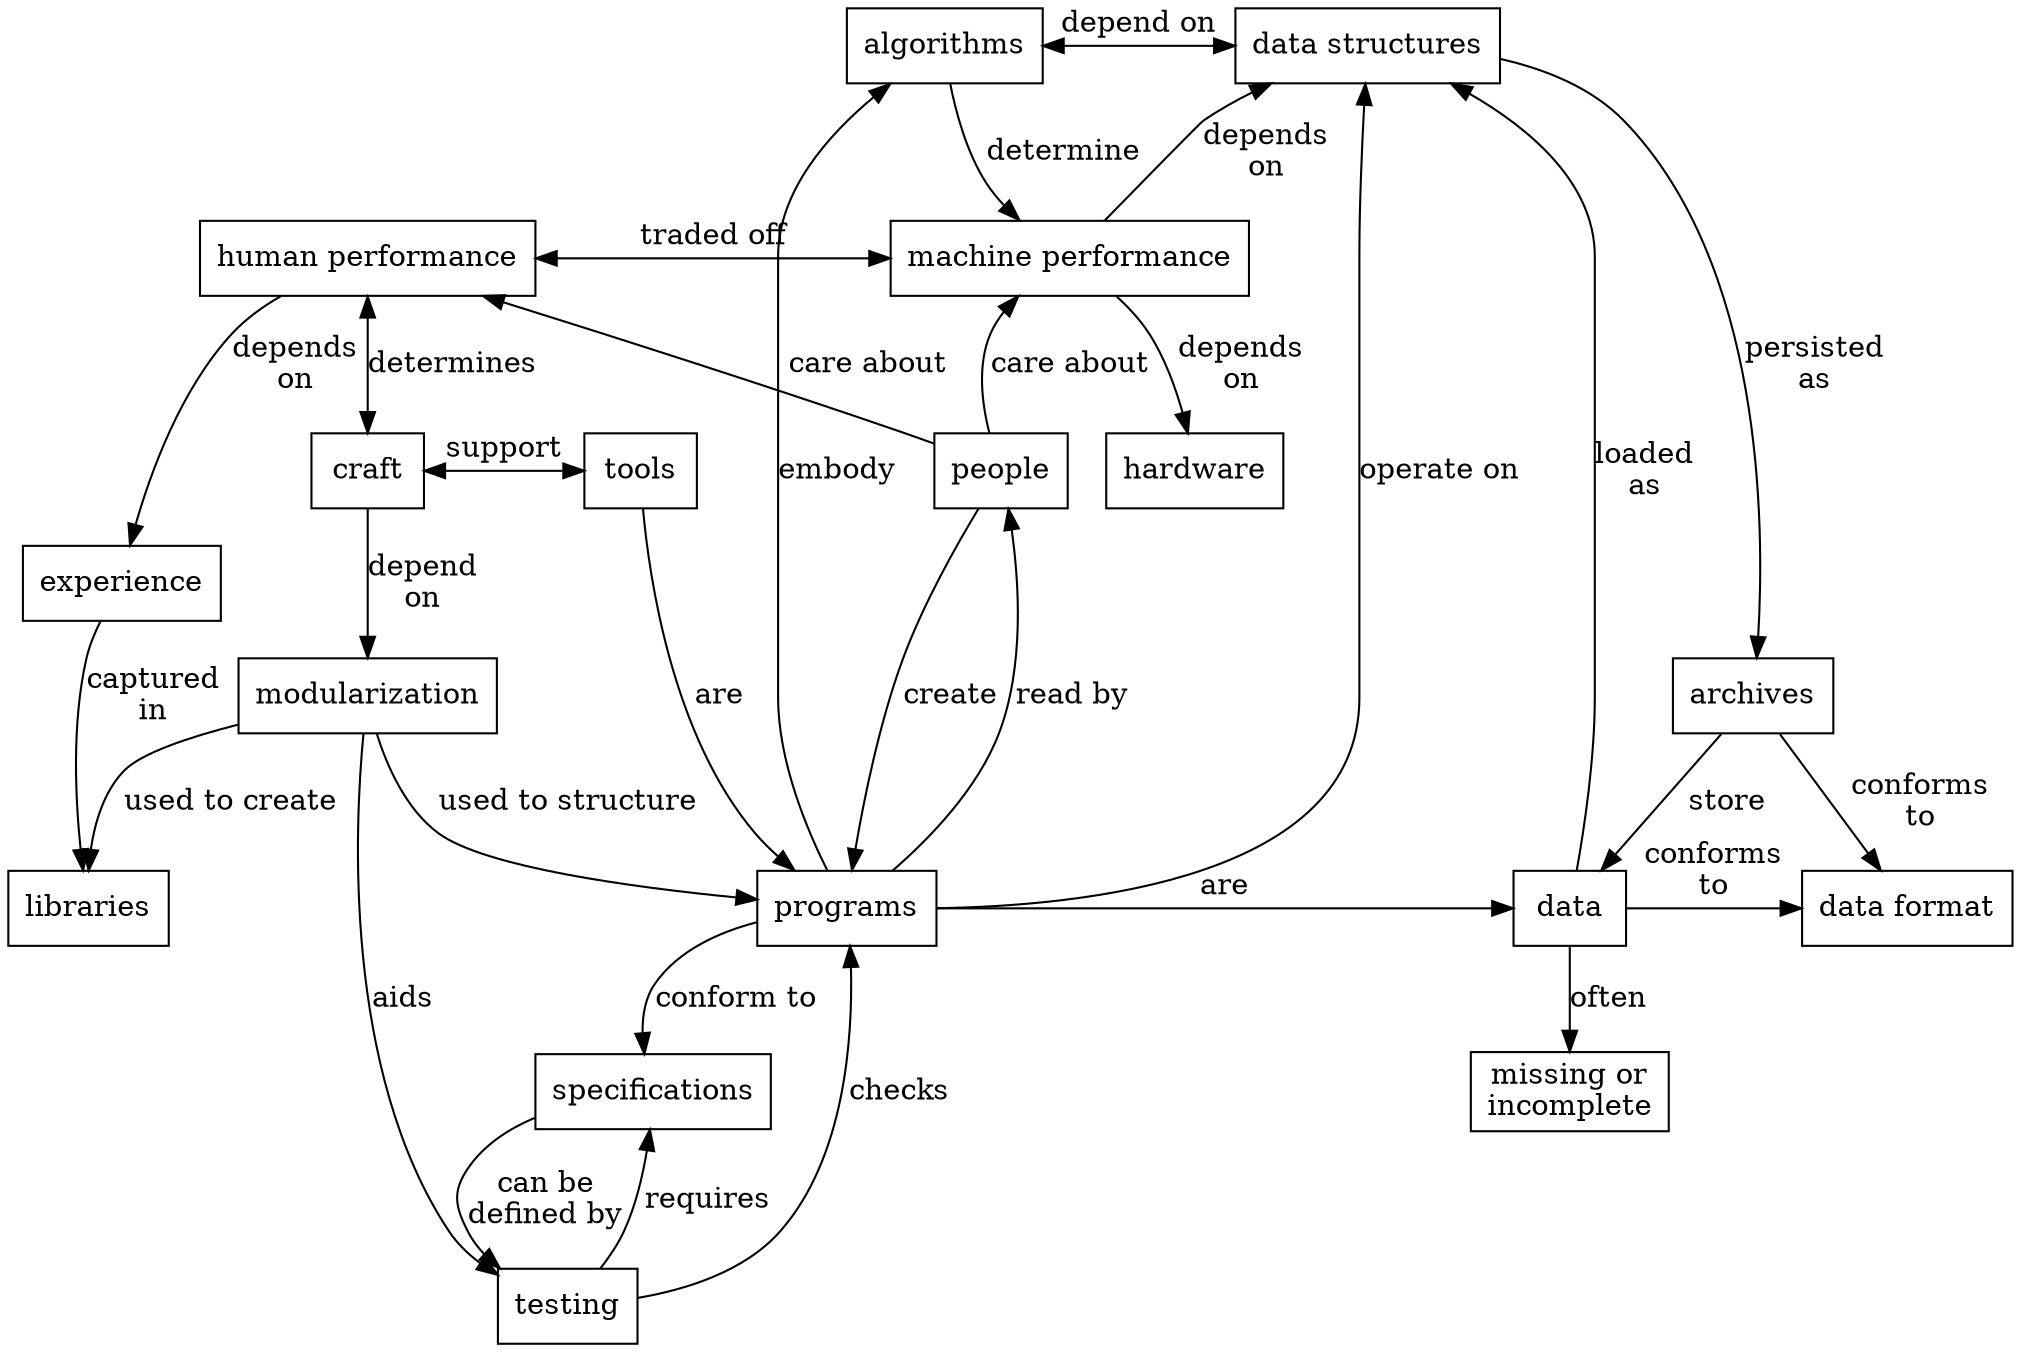 digraph conda_concepts {
    node [shape = rectangle];
    "algorithms"
    "archives"
    "craft"
    "data structures"
    "data"
    "experience"
    "hardware"
    "human performance"
    "libraries"
    "machine performance"
    "missing or\nincomplete"
    "modularization"
    "people"
    "programs"
    "specifications"
    "testing"
    "tools"

    {
      rank=same
      rankdir=LR
      "machine performance"
      "human performance"
    }

    {
      rank=same
      rankdir=LR
      "craft"
      "people"
      "hardware"
    }

    {
      rank=same
      rankdir=LR
      "data format"
      "data"
    }

    {
      rank=same
      rankdir=LR
      "tools"
      "craft"
    }

    {
      rank=same
      rankdir=LR
      "programs"
      "data"
    }

    {
      rank=same
      rankdir=LR
      "algorithms"
      "data structures"
    }

    "algorithms" -> "data structures" [label="depend on", dir="both"]
    "algorithms" -> "machine performance" [label="determine"]
    "archives" -> "data format" [label="conforms\nto"]
    "archives" -> "data" [label="store"]
    "craft" -> "modularization" [label="depend\non"]
    "craft" -> "tools" [label="support", dir="both"]
    "data structures" -> "archives" [label="persisted\nas"]
    "data" -> "data format" [label="conforms\nto"]
    "data" -> "data structures" [label="loaded\nas"]
    "data" -> "missing or\nincomplete" [label="often"]
    "experience" -> "libraries" [label="captured\nin"]
    "human performance" -> "craft" [label="determines", dir="both"]
    "human performance" -> "experience" [label="depends\non"]
    "human performance" -> "machine performance" [label="traded off", dir="both"]
    "machine performance" -> "data structures" [label="depends\non"]
    "machine performance" -> "hardware" [label="depends\non"]
    "modularization" -> "libraries" [label="used to create"]
    "modularization" -> "programs" [label="used to structure"]
    "modularization" -> "testing" [label="aids"]
    "people" -> "human performance" [label="care about"]
    "people" -> "machine performance" [label="care about"]
    "people" -> "programs" [label="create"]
    "programs" -> "algorithms" [label="embody"]
    "programs" -> "data structures" [label="operate on"]
    "programs" -> "data" [label="are"]
    "programs" -> "people" [label="read by"]
    "programs" -> "specifications" [label="conform to"]
    "specifications" -> "testing" [label="can be\ndefined by"]
    "testing" -> "programs" [label="checks"]
    "testing" -> "specifications" [label="requires"]
    "tools" -> "programs" [label="are"]
}
